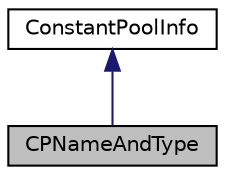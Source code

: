 digraph "CPNameAndType"
{
 // LATEX_PDF_SIZE
  edge [fontname="Helvetica",fontsize="10",labelfontname="Helvetica",labelfontsize="10"];
  node [fontname="Helvetica",fontsize="10",shape=record];
  Node1 [label="CPNameAndType",height=0.2,width=0.4,color="black", fillcolor="grey75", style="filled", fontcolor="black",tooltip="Estrutura usada para representa um campo ou método sem informar a que classe ou interface ele pertenc..."];
  Node2 -> Node1 [dir="back",color="midnightblue",fontsize="10",style="solid"];
  Node2 [label="ConstantPoolInfo",height=0.2,width=0.4,color="black", fillcolor="white", style="filled",URL="$struct_constant_pool_info.html",tooltip="Estrutura base de todos os constant Pool."];
}
